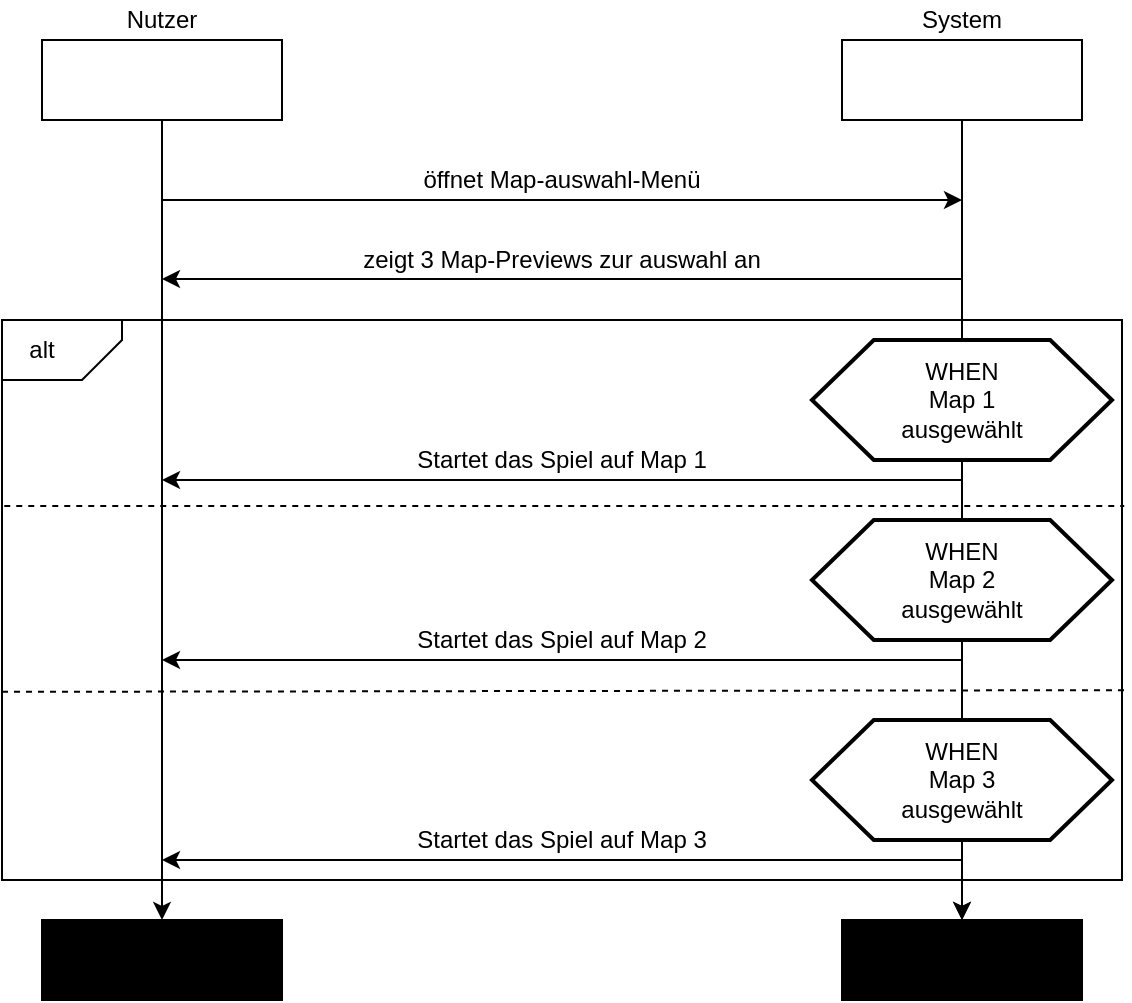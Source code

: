 <mxfile version="10.8.4" type="device"><diagram id="s7vdcuk9cZqKpX_nNP0N" name="Page-1"><mxGraphModel dx="918" dy="608" grid="1" gridSize="10" guides="1" tooltips="1" connect="1" arrows="1" fold="1" page="1" pageScale="1" pageWidth="827" pageHeight="1169" math="0" shadow="0"><root><mxCell id="0"/><mxCell id="1" parent="0"/><mxCell id="V7vvjxgsrzbox9jGXJyj-14" value="" style="rounded=0;whiteSpace=wrap;html=1;fillColor=#FFFFFF;" vertex="1" parent="1"><mxGeometry x="140" y="200" width="560" height="280" as="geometry"/></mxCell><mxCell id="V7vvjxgsrzbox9jGXJyj-1" value="" style="rounded=0;whiteSpace=wrap;html=1;" vertex="1" parent="1"><mxGeometry x="160" y="60" width="120" height="40" as="geometry"/></mxCell><mxCell id="V7vvjxgsrzbox9jGXJyj-2" value="Nutzer" style="text;html=1;strokeColor=none;fillColor=none;align=center;verticalAlign=middle;whiteSpace=wrap;rounded=0;" vertex="1" parent="1"><mxGeometry x="200" y="40" width="40" height="20" as="geometry"/></mxCell><mxCell id="V7vvjxgsrzbox9jGXJyj-3" value="" style="rounded=0;whiteSpace=wrap;html=1;" vertex="1" parent="1"><mxGeometry x="560" y="60" width="120" height="40" as="geometry"/></mxCell><mxCell id="V7vvjxgsrzbox9jGXJyj-4" value="System" style="text;html=1;strokeColor=none;fillColor=none;align=center;verticalAlign=middle;whiteSpace=wrap;rounded=0;" vertex="1" parent="1"><mxGeometry x="600" y="40" width="40" height="20" as="geometry"/></mxCell><mxCell id="V7vvjxgsrzbox9jGXJyj-5" value="" style="rounded=0;whiteSpace=wrap;html=1;fillColor=#000000;" vertex="1" parent="1"><mxGeometry x="160" y="500" width="120" height="40" as="geometry"/></mxCell><mxCell id="V7vvjxgsrzbox9jGXJyj-6" value="" style="rounded=0;whiteSpace=wrap;html=1;fillColor=#000000;" vertex="1" parent="1"><mxGeometry x="560" y="500" width="120" height="40" as="geometry"/></mxCell><mxCell id="V7vvjxgsrzbox9jGXJyj-7" value="" style="endArrow=classic;html=1;exitX=0.5;exitY=1;exitDx=0;exitDy=0;entryX=0.5;entryY=0;entryDx=0;entryDy=0;" edge="1" parent="1" source="V7vvjxgsrzbox9jGXJyj-1" target="V7vvjxgsrzbox9jGXJyj-5"><mxGeometry width="50" height="50" relative="1" as="geometry"><mxPoint x="160" y="610" as="sourcePoint"/><mxPoint x="210" y="560" as="targetPoint"/></mxGeometry></mxCell><mxCell id="V7vvjxgsrzbox9jGXJyj-9" value="" style="endArrow=classic;html=1;" edge="1" parent="1"><mxGeometry width="50" height="50" relative="1" as="geometry"><mxPoint x="620" y="179.5" as="sourcePoint"/><mxPoint x="220" y="179.5" as="targetPoint"/></mxGeometry></mxCell><mxCell id="V7vvjxgsrzbox9jGXJyj-10" value="zeigt 3 Map-Previews zur auswahl an " style="text;html=1;strokeColor=none;fillColor=none;align=center;verticalAlign=middle;whiteSpace=wrap;rounded=0;" vertex="1" parent="1"><mxGeometry x="280" y="160" width="280" height="20" as="geometry"/></mxCell><mxCell id="V7vvjxgsrzbox9jGXJyj-12" value="" style="endArrow=classic;html=1;" edge="1" parent="1"><mxGeometry width="50" height="50" relative="1" as="geometry"><mxPoint x="220" y="140" as="sourcePoint"/><mxPoint x="620" y="140" as="targetPoint"/></mxGeometry></mxCell><mxCell id="V7vvjxgsrzbox9jGXJyj-13" value="öffnet Map-auswahl-Menü" style="text;html=1;strokeColor=none;fillColor=none;align=center;verticalAlign=middle;whiteSpace=wrap;rounded=0;" vertex="1" parent="1"><mxGeometry x="280" y="120" width="280" height="20" as="geometry"/></mxCell><mxCell id="V7vvjxgsrzbox9jGXJyj-15" value="" style="shape=card;whiteSpace=wrap;html=1;fillColor=#FFFFFF;rotation=180;size=20;" vertex="1" parent="1"><mxGeometry x="140" y="200" width="60" height="30" as="geometry"/></mxCell><mxCell id="V7vvjxgsrzbox9jGXJyj-16" value="alt" style="text;html=1;strokeColor=none;fillColor=none;align=center;verticalAlign=middle;whiteSpace=wrap;rounded=0;" vertex="1" parent="1"><mxGeometry x="140" y="205" width="40" height="20" as="geometry"/></mxCell><mxCell id="V7vvjxgsrzbox9jGXJyj-18" value="" style="endArrow=none;dashed=1;html=1;exitX=0.002;exitY=0.332;exitDx=0;exitDy=0;exitPerimeter=0;entryX=1.002;entryY=0.332;entryDx=0;entryDy=0;entryPerimeter=0;" edge="1" parent="1" source="V7vvjxgsrzbox9jGXJyj-14" target="V7vvjxgsrzbox9jGXJyj-14"><mxGeometry width="50" height="50" relative="1" as="geometry"><mxPoint x="140" y="610" as="sourcePoint"/><mxPoint x="190" y="560" as="targetPoint"/></mxGeometry></mxCell><mxCell id="V7vvjxgsrzbox9jGXJyj-19" value="" style="endArrow=classic;html=1;" edge="1" parent="1"><mxGeometry width="50" height="50" relative="1" as="geometry"><mxPoint x="620" y="280" as="sourcePoint"/><mxPoint x="220" y="280" as="targetPoint"/></mxGeometry></mxCell><mxCell id="V7vvjxgsrzbox9jGXJyj-24" value="" style="endArrow=classic;html=1;exitX=0.5;exitY=1;exitDx=0;exitDy=0;entryX=0.5;entryY=0;entryDx=0;entryDy=0;" edge="1" parent="1" source="V7vvjxgsrzbox9jGXJyj-22" target="V7vvjxgsrzbox9jGXJyj-6"><mxGeometry width="50" height="50" relative="1" as="geometry"><mxPoint x="620" y="100" as="sourcePoint"/><mxPoint x="620" y="500" as="targetPoint"/></mxGeometry></mxCell><mxCell id="V7vvjxgsrzbox9jGXJyj-25" value="" style="endArrow=none;dashed=1;html=1;exitX=0;exitY=0.664;exitDx=0;exitDy=0;exitPerimeter=0;entryX=1.004;entryY=0.661;entryDx=0;entryDy=0;entryPerimeter=0;" edge="1" parent="1" source="V7vvjxgsrzbox9jGXJyj-14" target="V7vvjxgsrzbox9jGXJyj-14"><mxGeometry width="50" height="50" relative="1" as="geometry"><mxPoint x="100" y="570" as="sourcePoint"/><mxPoint x="190" y="560" as="targetPoint"/></mxGeometry></mxCell><mxCell id="V7vvjxgsrzbox9jGXJyj-27" value="" style="endArrow=classic;html=1;exitX=0.5;exitY=1;exitDx=0;exitDy=0;" edge="1" parent="1" source="V7vvjxgsrzbox9jGXJyj-3"><mxGeometry width="50" height="50" relative="1" as="geometry"><mxPoint x="620" y="100" as="sourcePoint"/><mxPoint x="620" y="500" as="targetPoint"/></mxGeometry></mxCell><mxCell id="V7vvjxgsrzbox9jGXJyj-20" value="" style="verticalLabelPosition=bottom;verticalAlign=top;html=1;strokeWidth=2;shape=hexagon;perimeter=hexagonPerimeter2;arcSize=6;size=0.206;fillColor=#FFFFFF;" vertex="1" parent="1"><mxGeometry x="545" y="210" width="150" height="60" as="geometry"/></mxCell><mxCell id="V7vvjxgsrzbox9jGXJyj-23" value="" style="verticalLabelPosition=bottom;verticalAlign=top;html=1;strokeWidth=2;shape=hexagon;perimeter=hexagonPerimeter2;arcSize=6;size=0.206;fillColor=#FFFFFF;" vertex="1" parent="1"><mxGeometry x="545" y="300" width="150" height="60" as="geometry"/></mxCell><mxCell id="V7vvjxgsrzbox9jGXJyj-22" value="" style="verticalLabelPosition=bottom;verticalAlign=top;html=1;strokeWidth=2;shape=hexagon;perimeter=hexagonPerimeter2;arcSize=6;size=0.206;fillColor=#FFFFFF;" vertex="1" parent="1"><mxGeometry x="545" y="400" width="150" height="60" as="geometry"/></mxCell><mxCell id="V7vvjxgsrzbox9jGXJyj-21" value="&lt;div&gt;&lt;br&gt;&lt;/div&gt;&lt;div&gt;WHEN&lt;/div&gt;&lt;div&gt;Map 1 ausgewählt&lt;br&gt;&lt;/div&gt;&lt;div&gt;&lt;br&gt;&lt;/div&gt;" style="text;html=1;strokeColor=none;fillColor=none;align=center;verticalAlign=middle;whiteSpace=wrap;rounded=0;" vertex="1" parent="1"><mxGeometry x="580" y="210" width="80" height="60" as="geometry"/></mxCell><mxCell id="V7vvjxgsrzbox9jGXJyj-28" value="&lt;div&gt;&lt;br&gt;&lt;/div&gt;&lt;div&gt;WHEN&lt;/div&gt;&lt;div&gt;Map 2 ausgewählt&lt;br&gt;&lt;/div&gt;&lt;div&gt;&lt;br&gt;&lt;/div&gt;" style="text;html=1;strokeColor=none;fillColor=none;align=center;verticalAlign=middle;whiteSpace=wrap;rounded=0;" vertex="1" parent="1"><mxGeometry x="580" y="300" width="80" height="60" as="geometry"/></mxCell><mxCell id="V7vvjxgsrzbox9jGXJyj-29" value="&lt;div&gt;&lt;br&gt;&lt;/div&gt;&lt;div&gt;WHEN&lt;/div&gt;&lt;div&gt;Map 3 ausgewählt&lt;br&gt;&lt;/div&gt;&lt;div&gt;&lt;br&gt;&lt;/div&gt;" style="text;html=1;strokeColor=none;fillColor=none;align=center;verticalAlign=middle;whiteSpace=wrap;rounded=0;" vertex="1" parent="1"><mxGeometry x="580" y="400" width="80" height="60" as="geometry"/></mxCell><mxCell id="V7vvjxgsrzbox9jGXJyj-30" value="" style="endArrow=classic;html=1;" edge="1" parent="1"><mxGeometry width="50" height="50" relative="1" as="geometry"><mxPoint x="620" y="370" as="sourcePoint"/><mxPoint x="220" y="370" as="targetPoint"/></mxGeometry></mxCell><mxCell id="V7vvjxgsrzbox9jGXJyj-31" value="" style="endArrow=classic;html=1;" edge="1" parent="1"><mxGeometry width="50" height="50" relative="1" as="geometry"><mxPoint x="620" y="470" as="sourcePoint"/><mxPoint x="220" y="470" as="targetPoint"/></mxGeometry></mxCell><mxCell id="V7vvjxgsrzbox9jGXJyj-32" value="Startet das Spiel auf Map 1" style="text;html=1;strokeColor=none;fillColor=none;align=center;verticalAlign=middle;whiteSpace=wrap;rounded=0;" vertex="1" parent="1"><mxGeometry x="280" y="260" width="280" height="20" as="geometry"/></mxCell><mxCell id="V7vvjxgsrzbox9jGXJyj-33" value="Startet das Spiel auf Map 2" style="text;html=1;strokeColor=none;fillColor=none;align=center;verticalAlign=middle;whiteSpace=wrap;rounded=0;" vertex="1" parent="1"><mxGeometry x="280" y="350" width="280" height="20" as="geometry"/></mxCell><mxCell id="V7vvjxgsrzbox9jGXJyj-34" value="Startet das Spiel auf Map 3" style="text;html=1;strokeColor=none;fillColor=none;align=center;verticalAlign=middle;whiteSpace=wrap;rounded=0;" vertex="1" parent="1"><mxGeometry x="280" y="450" width="280" height="20" as="geometry"/></mxCell></root></mxGraphModel></diagram></mxfile>